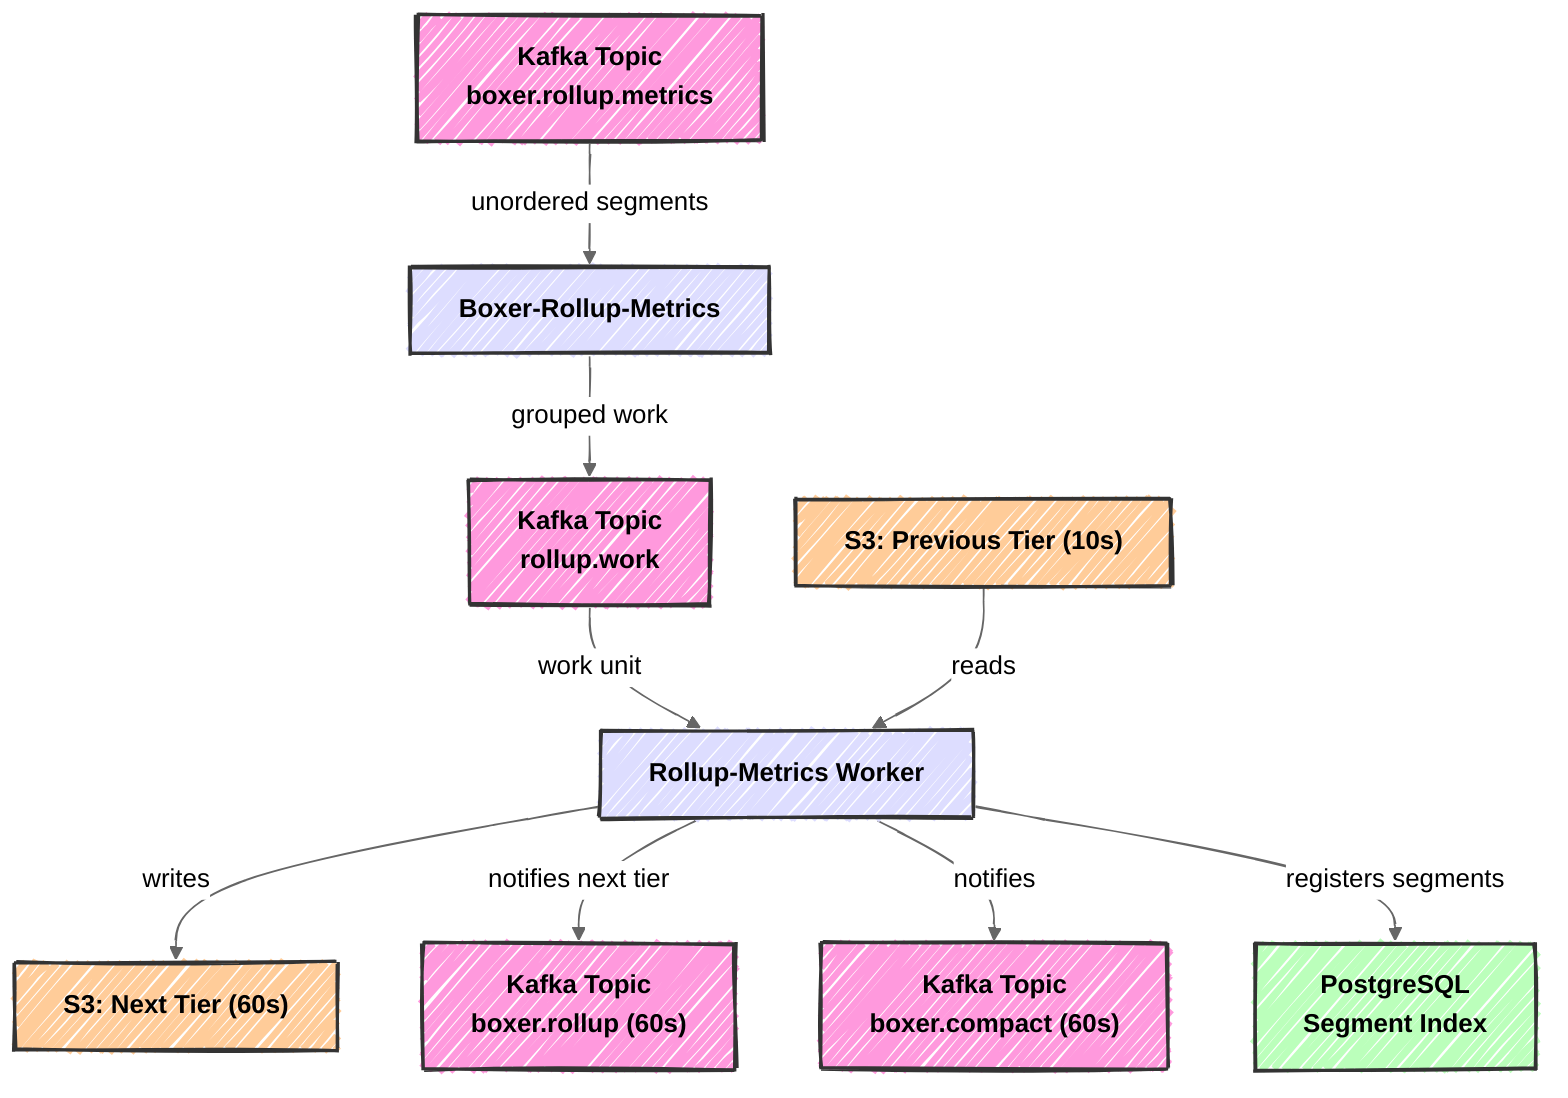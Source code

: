 ---
config:
  look: handDrawn
  theme: neutral
  flowchart:
    curve: basis
---
flowchart TB
    classDef kafka fill:#f9d,stroke:#333,color:#000,font-weight:bold,stroke-width:2px
    classDef service fill:#ddf,stroke:#333,color:#000,font-weight:bold,stroke-width:2px
    classDef s3 fill:#fc9,stroke:#333,color:#000,font-weight:bold,stroke-width:2px
    classDef db fill:#bfb,stroke:#333,color:#000,font-weight:bold,stroke-width:2px

    %% Kafka Topics
    kafka_boxer["Kafka Topic<br/>boxer.rollup.metrics"]:::kafka
    kafka_work["Kafka Topic<br/>rollup.work"]:::kafka
    kafka_boxer_out["Kafka Topic<br/>boxer.rollup (60s)"]:::kafka
    kafka_boxer_compact["Kafka Topic<br/>boxer.compact (60s)"]:::kafka

    %% Boxer Service
    boxer["Boxer-Rollup-Metrics"]:::service

    %% Rollup Worker
    rollup["Rollup-Metrics Worker"]:::service

    %% S3 Storage
    rollup_prev["S3: Previous Tier (10s)"]:::s3
    rollup_next["S3: Next Tier (60s)"]:::s3

    %% Database
    segment_index["PostgreSQL<br/>Segment Index"]:::db

    %% Flow - Router
    kafka_boxer -->|"unordered segments"| boxer
    boxer -->|"grouped work"| kafka_work
    kafka_work -->|"work unit"| rollup

    %% Flow - Rollup processing
    rollup_prev -->|"reads"| rollup
    rollup -->|"writes"| rollup_next
    rollup -->|"notifies next tier"| kafka_boxer_out
    rollup -->|"notifies"| kafka_boxer_compact

    %% Common outputs
    rollup -->|"registers segments"| segment_index